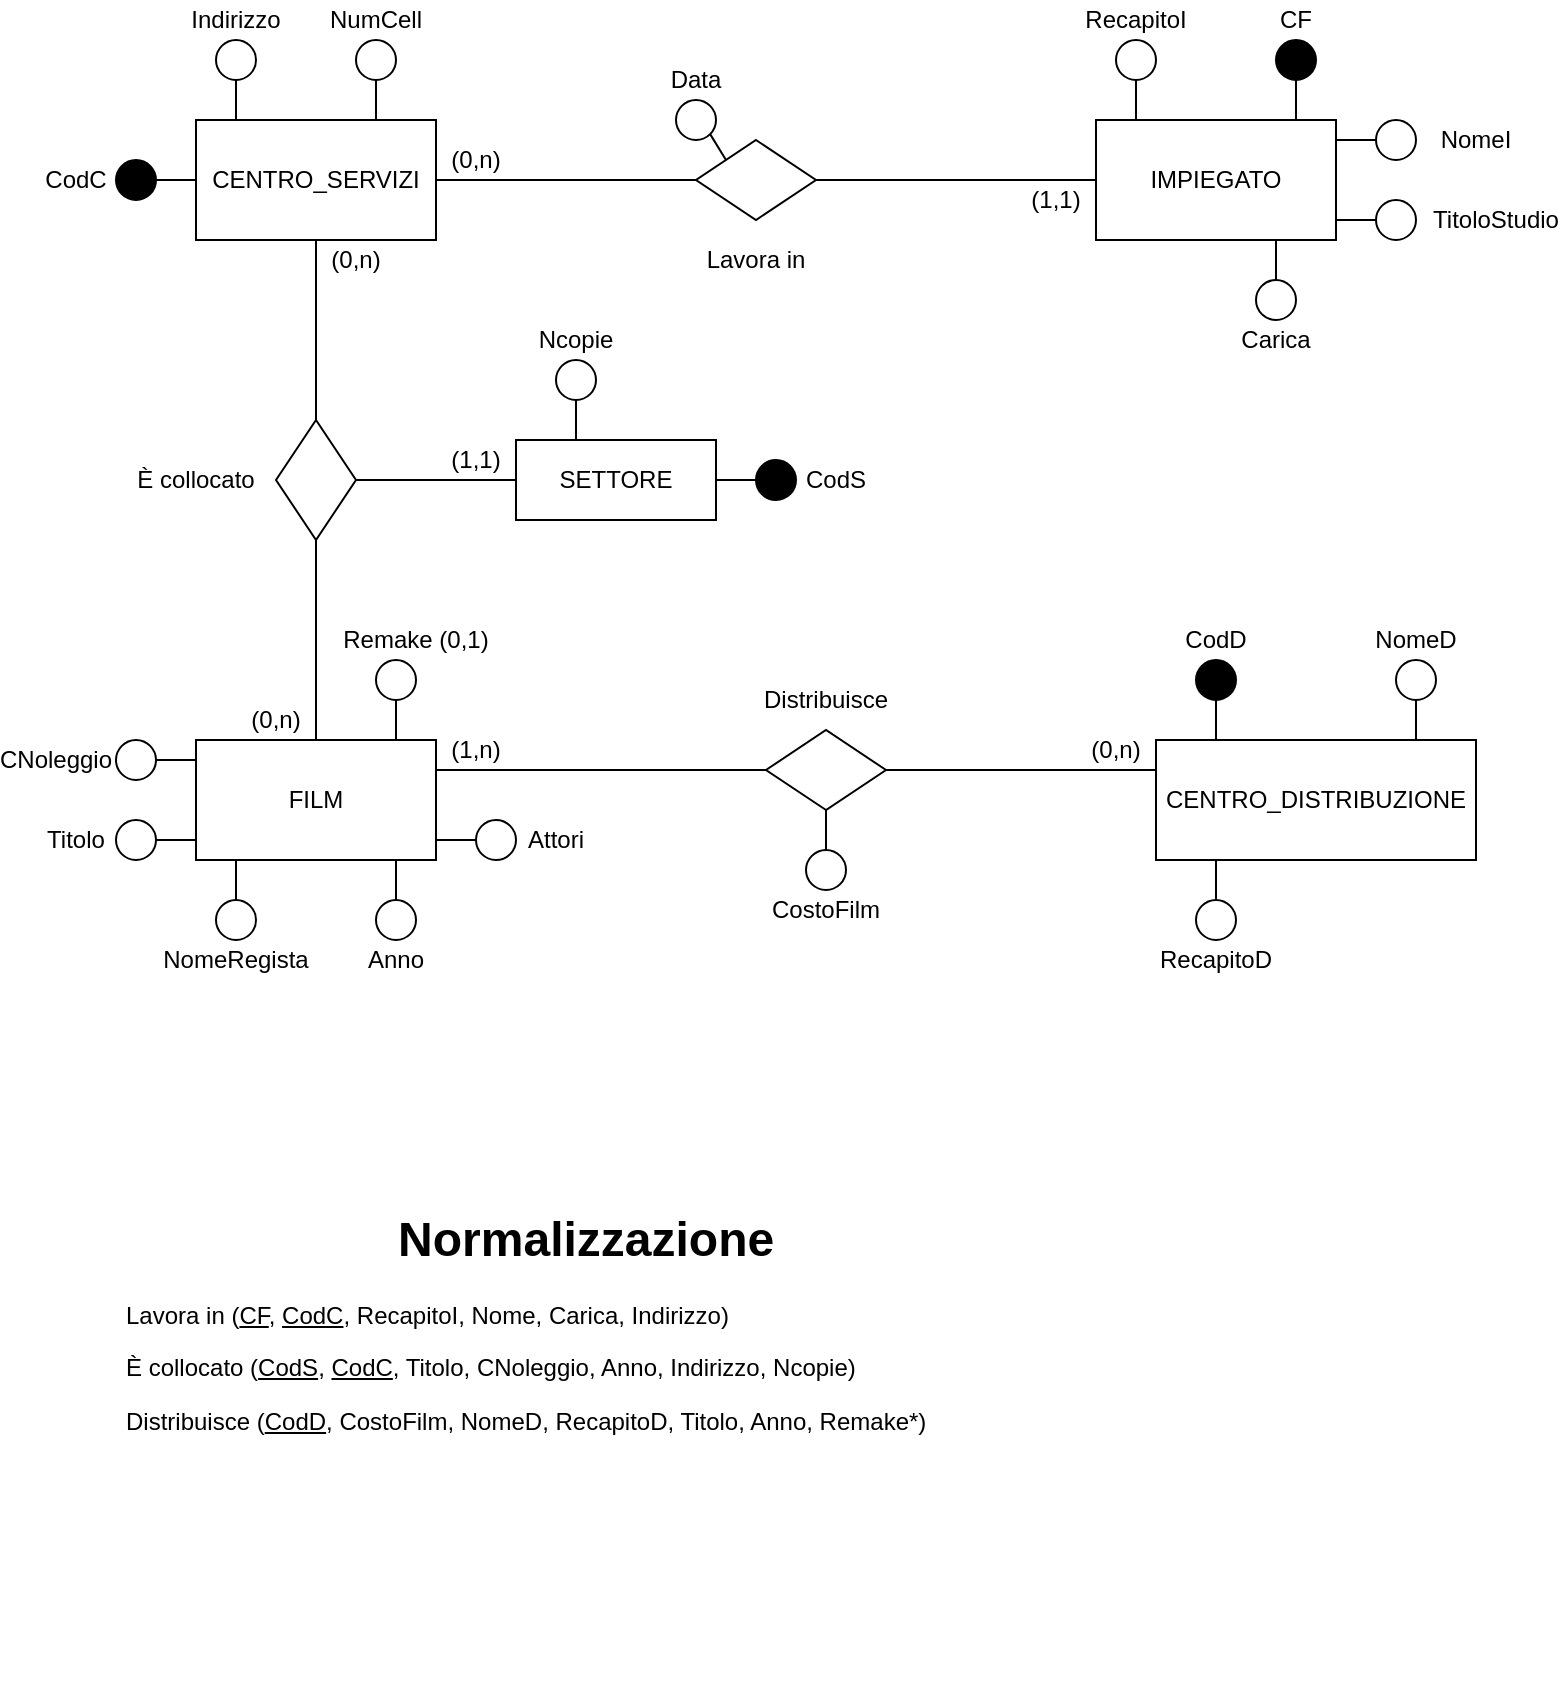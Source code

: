 <mxfile version="14.6.9" type="device"><diagram id="UICbXSO0wqCu5OpXrjIo" name="Page-1"><mxGraphModel dx="1422" dy="705" grid="1" gridSize="10" guides="1" tooltips="1" connect="1" arrows="1" fold="1" page="1" pageScale="1" pageWidth="827" pageHeight="1169" math="0" shadow="0"><root><mxCell id="0"/><mxCell id="1" parent="0"/><mxCell id="vdM5OVawmxMVuScQ7yPB-11" style="edgeStyle=orthogonalEdgeStyle;rounded=0;orthogonalLoop=1;jettySize=auto;html=1;exitX=1;exitY=0.5;exitDx=0;exitDy=0;endArrow=none;endFill=0;" parent="1" source="vdM5OVawmxMVuScQ7yPB-1" target="vdM5OVawmxMVuScQ7yPB-12" edge="1"><mxGeometry relative="1" as="geometry"><mxPoint x="300" y="170.2" as="targetPoint"/></mxGeometry></mxCell><mxCell id="vdM5OVawmxMVuScQ7yPB-34" style="edgeStyle=orthogonalEdgeStyle;rounded=0;orthogonalLoop=1;jettySize=auto;html=1;endArrow=none;endFill=0;" parent="1" source="vdM5OVawmxMVuScQ7yPB-1" target="vdM5OVawmxMVuScQ7yPB-35" edge="1"><mxGeometry relative="1" as="geometry"><mxPoint x="160" y="280" as="targetPoint"/></mxGeometry></mxCell><mxCell id="vdM5OVawmxMVuScQ7yPB-1" value="CENTRO_SERVIZI" style="rounded=0;whiteSpace=wrap;html=1;" parent="1" vertex="1"><mxGeometry x="100" y="140" width="120" height="60" as="geometry"/></mxCell><mxCell id="vdM5OVawmxMVuScQ7yPB-2" style="edgeStyle=orthogonalEdgeStyle;rounded=0;orthogonalLoop=1;jettySize=auto;html=1;endArrow=none;endFill=0;" parent="1" source="vdM5OVawmxMVuScQ7yPB-3" edge="1"><mxGeometry relative="1" as="geometry"><mxPoint x="100" y="170" as="targetPoint"/></mxGeometry></mxCell><mxCell id="vdM5OVawmxMVuScQ7yPB-3" value="" style="ellipse;whiteSpace=wrap;html=1;aspect=fixed;fillColor=#000000;" parent="1" vertex="1"><mxGeometry x="60" y="160" width="20" height="20" as="geometry"/></mxCell><mxCell id="vdM5OVawmxMVuScQ7yPB-4" value="CodC" style="text;html=1;strokeColor=none;fillColor=none;align=center;verticalAlign=middle;whiteSpace=wrap;rounded=0;" parent="1" vertex="1"><mxGeometry x="20" y="160" width="40" height="20" as="geometry"/></mxCell><mxCell id="vdM5OVawmxMVuScQ7yPB-5" style="edgeStyle=orthogonalEdgeStyle;rounded=0;orthogonalLoop=1;jettySize=auto;html=1;exitX=0.25;exitY=0;exitDx=0;exitDy=0;endArrow=none;endFill=0;" parent="1" edge="1"><mxGeometry relative="1" as="geometry"><mxPoint x="120" y="120" as="targetPoint"/><mxPoint x="120" y="140" as="sourcePoint"/></mxGeometry></mxCell><mxCell id="vdM5OVawmxMVuScQ7yPB-6" value="Indirizzo" style="text;html=1;strokeColor=none;fillColor=none;align=center;verticalAlign=middle;whiteSpace=wrap;rounded=0;" parent="1" vertex="1"><mxGeometry x="100" y="80" width="40" height="20" as="geometry"/></mxCell><mxCell id="vdM5OVawmxMVuScQ7yPB-7" value="" style="ellipse;whiteSpace=wrap;html=1;aspect=fixed;fillColor=#FFFFFF;" parent="1" vertex="1"><mxGeometry x="110" y="100" width="20" height="20" as="geometry"/></mxCell><mxCell id="vdM5OVawmxMVuScQ7yPB-8" style="edgeStyle=orthogonalEdgeStyle;rounded=0;orthogonalLoop=1;jettySize=auto;html=1;exitX=0.25;exitY=0;exitDx=0;exitDy=0;endArrow=none;endFill=0;" parent="1" edge="1"><mxGeometry relative="1" as="geometry"><mxPoint x="190" y="120" as="targetPoint"/><mxPoint x="190" y="140" as="sourcePoint"/></mxGeometry></mxCell><mxCell id="vdM5OVawmxMVuScQ7yPB-9" value="NumCell" style="text;html=1;strokeColor=none;fillColor=none;align=center;verticalAlign=middle;whiteSpace=wrap;rounded=0;" parent="1" vertex="1"><mxGeometry x="170" y="80" width="40" height="20" as="geometry"/></mxCell><mxCell id="vdM5OVawmxMVuScQ7yPB-10" value="" style="ellipse;whiteSpace=wrap;html=1;aspect=fixed;fillColor=#FFFFFF;" parent="1" vertex="1"><mxGeometry x="180" y="100" width="20" height="20" as="geometry"/></mxCell><mxCell id="vdM5OVawmxMVuScQ7yPB-13" style="edgeStyle=orthogonalEdgeStyle;rounded=0;orthogonalLoop=1;jettySize=auto;html=1;exitX=1;exitY=0.5;exitDx=0;exitDy=0;endArrow=none;endFill=0;" parent="1" source="vdM5OVawmxMVuScQ7yPB-12" target="vdM5OVawmxMVuScQ7yPB-14" edge="1"><mxGeometry relative="1" as="geometry"><mxPoint x="480" y="170.2" as="targetPoint"/></mxGeometry></mxCell><mxCell id="vdM5OVawmxMVuScQ7yPB-15" style="rounded=0;orthogonalLoop=1;jettySize=auto;html=1;exitX=0;exitY=0;exitDx=0;exitDy=0;endArrow=none;endFill=0;entryX=1;entryY=1;entryDx=0;entryDy=0;" parent="1" source="vdM5OVawmxMVuScQ7yPB-12" target="vdM5OVawmxMVuScQ7yPB-16" edge="1"><mxGeometry relative="1" as="geometry"><mxPoint x="365" y="130" as="targetPoint"/></mxGeometry></mxCell><mxCell id="vdM5OVawmxMVuScQ7yPB-12" value="" style="rhombus;whiteSpace=wrap;html=1;fillColor=#FFFFFF;" parent="1" vertex="1"><mxGeometry x="350" y="150" width="60" height="40" as="geometry"/></mxCell><mxCell id="vdM5OVawmxMVuScQ7yPB-14" value="IMPIEGATO" style="rounded=0;whiteSpace=wrap;html=1;fillColor=#FFFFFF;" parent="1" vertex="1"><mxGeometry x="550" y="140" width="120" height="60" as="geometry"/></mxCell><mxCell id="vdM5OVawmxMVuScQ7yPB-16" value="" style="ellipse;whiteSpace=wrap;html=1;aspect=fixed;fillColor=#FFFFFF;" parent="1" vertex="1"><mxGeometry x="340" y="130" width="20" height="20" as="geometry"/></mxCell><mxCell id="vdM5OVawmxMVuScQ7yPB-18" value="Data" style="text;html=1;strokeColor=none;fillColor=none;align=center;verticalAlign=middle;whiteSpace=wrap;rounded=0;" parent="1" vertex="1"><mxGeometry x="330" y="110" width="40" height="20" as="geometry"/></mxCell><mxCell id="vdM5OVawmxMVuScQ7yPB-19" style="edgeStyle=orthogonalEdgeStyle;rounded=0;orthogonalLoop=1;jettySize=auto;html=1;exitX=0.25;exitY=0;exitDx=0;exitDy=0;endArrow=none;endFill=0;" parent="1" edge="1"><mxGeometry relative="1" as="geometry"><mxPoint x="570" y="120" as="targetPoint"/><mxPoint x="570" y="140" as="sourcePoint"/></mxGeometry></mxCell><mxCell id="vdM5OVawmxMVuScQ7yPB-20" value="RecapitoI" style="text;html=1;strokeColor=none;fillColor=none;align=center;verticalAlign=middle;whiteSpace=wrap;rounded=0;" parent="1" vertex="1"><mxGeometry x="550" y="80" width="40" height="20" as="geometry"/></mxCell><mxCell id="vdM5OVawmxMVuScQ7yPB-21" value="" style="ellipse;whiteSpace=wrap;html=1;aspect=fixed;fillColor=#FFFFFF;" parent="1" vertex="1"><mxGeometry x="560" y="100" width="20" height="20" as="geometry"/></mxCell><mxCell id="vdM5OVawmxMVuScQ7yPB-22" style="edgeStyle=orthogonalEdgeStyle;rounded=0;orthogonalLoop=1;jettySize=auto;html=1;exitX=0.25;exitY=0;exitDx=0;exitDy=0;endArrow=none;endFill=0;" parent="1" edge="1"><mxGeometry relative="1" as="geometry"><mxPoint x="650" y="120" as="targetPoint"/><mxPoint x="650" y="140" as="sourcePoint"/></mxGeometry></mxCell><mxCell id="vdM5OVawmxMVuScQ7yPB-23" value="CF" style="text;html=1;strokeColor=none;fillColor=none;align=center;verticalAlign=middle;whiteSpace=wrap;rounded=0;" parent="1" vertex="1"><mxGeometry x="630" y="80" width="40" height="20" as="geometry"/></mxCell><mxCell id="vdM5OVawmxMVuScQ7yPB-24" value="" style="ellipse;whiteSpace=wrap;html=1;aspect=fixed;fillColor=#000000;" parent="1" vertex="1"><mxGeometry x="640" y="100" width="20" height="20" as="geometry"/></mxCell><mxCell id="vdM5OVawmxMVuScQ7yPB-25" style="edgeStyle=orthogonalEdgeStyle;rounded=0;orthogonalLoop=1;jettySize=auto;html=1;endArrow=none;endFill=0;" parent="1" source="vdM5OVawmxMVuScQ7yPB-26" edge="1"><mxGeometry relative="1" as="geometry"><mxPoint x="670" y="150" as="targetPoint"/></mxGeometry></mxCell><mxCell id="vdM5OVawmxMVuScQ7yPB-26" value="" style="ellipse;whiteSpace=wrap;html=1;aspect=fixed;fillColor=#FFFFFF;" parent="1" vertex="1"><mxGeometry x="690" y="140" width="20" height="20" as="geometry"/></mxCell><mxCell id="vdM5OVawmxMVuScQ7yPB-27" value="NomeI" style="text;html=1;strokeColor=none;fillColor=none;align=center;verticalAlign=middle;whiteSpace=wrap;rounded=0;" parent="1" vertex="1"><mxGeometry x="720" y="140" width="40" height="20" as="geometry"/></mxCell><mxCell id="vdM5OVawmxMVuScQ7yPB-28" style="edgeStyle=orthogonalEdgeStyle;rounded=0;orthogonalLoop=1;jettySize=auto;html=1;endArrow=none;endFill=0;" parent="1" source="vdM5OVawmxMVuScQ7yPB-29" edge="1"><mxGeometry relative="1" as="geometry"><mxPoint x="670" y="190" as="targetPoint"/></mxGeometry></mxCell><mxCell id="vdM5OVawmxMVuScQ7yPB-29" value="" style="ellipse;whiteSpace=wrap;html=1;aspect=fixed;fillColor=#FFFFFF;" parent="1" vertex="1"><mxGeometry x="690" y="180" width="20" height="20" as="geometry"/></mxCell><mxCell id="vdM5OVawmxMVuScQ7yPB-30" value="TitoloStudio" style="text;html=1;strokeColor=none;fillColor=none;align=center;verticalAlign=middle;whiteSpace=wrap;rounded=0;" parent="1" vertex="1"><mxGeometry x="730" y="180" width="40" height="20" as="geometry"/></mxCell><mxCell id="vdM5OVawmxMVuScQ7yPB-31" value="Carica" style="text;html=1;strokeColor=none;fillColor=none;align=center;verticalAlign=middle;whiteSpace=wrap;rounded=0;" parent="1" vertex="1"><mxGeometry x="620" y="240" width="40" height="20" as="geometry"/></mxCell><mxCell id="vdM5OVawmxMVuScQ7yPB-32" style="edgeStyle=orthogonalEdgeStyle;rounded=0;orthogonalLoop=1;jettySize=auto;html=1;startArrow=none;startFill=0;endArrow=none;endFill=0;" parent="1" source="vdM5OVawmxMVuScQ7yPB-33" edge="1"><mxGeometry relative="1" as="geometry"><mxPoint x="640" y="200" as="targetPoint"/></mxGeometry></mxCell><mxCell id="vdM5OVawmxMVuScQ7yPB-33" value="" style="ellipse;whiteSpace=wrap;html=1;aspect=fixed;fillColor=#FFFFFF;" parent="1" vertex="1"><mxGeometry x="630" y="220" width="20" height="20" as="geometry"/></mxCell><mxCell id="vdM5OVawmxMVuScQ7yPB-36" style="edgeStyle=orthogonalEdgeStyle;rounded=0;orthogonalLoop=1;jettySize=auto;html=1;exitX=0.5;exitY=1;exitDx=0;exitDy=0;endArrow=none;endFill=0;" parent="1" source="vdM5OVawmxMVuScQ7yPB-35" target="vdM5OVawmxMVuScQ7yPB-48" edge="1"><mxGeometry relative="1" as="geometry"><mxPoint x="160.2" y="470" as="targetPoint"/></mxGeometry></mxCell><mxCell id="vdM5OVawmxMVuScQ7yPB-40" style="edgeStyle=orthogonalEdgeStyle;rounded=0;orthogonalLoop=1;jettySize=auto;html=1;exitX=1;exitY=0.5;exitDx=0;exitDy=0;endArrow=none;endFill=0;" parent="1" source="vdM5OVawmxMVuScQ7yPB-35" target="vdM5OVawmxMVuScQ7yPB-41" edge="1"><mxGeometry relative="1" as="geometry"><mxPoint x="300" y="320.2" as="targetPoint"/></mxGeometry></mxCell><mxCell id="vdM5OVawmxMVuScQ7yPB-35" value="" style="rhombus;whiteSpace=wrap;html=1;fillColor=#FFFFFF;" parent="1" vertex="1"><mxGeometry x="140" y="290" width="40" height="60" as="geometry"/></mxCell><mxCell id="vdM5OVawmxMVuScQ7yPB-38" value="Lavora in" style="text;html=1;strokeColor=none;fillColor=none;align=center;verticalAlign=middle;whiteSpace=wrap;rounded=0;" parent="1" vertex="1"><mxGeometry x="350" y="200" width="60" height="20" as="geometry"/></mxCell><mxCell id="vdM5OVawmxMVuScQ7yPB-39" value="È collocato" style="text;html=1;strokeColor=none;fillColor=none;align=center;verticalAlign=middle;whiteSpace=wrap;rounded=0;" parent="1" vertex="1"><mxGeometry x="60" y="310" width="80" height="20" as="geometry"/></mxCell><mxCell id="vdM5OVawmxMVuScQ7yPB-41" value="SETTORE" style="rounded=0;whiteSpace=wrap;html=1;fillColor=#FFFFFF;" parent="1" vertex="1"><mxGeometry x="260" y="300" width="100" height="40" as="geometry"/></mxCell><mxCell id="vdM5OVawmxMVuScQ7yPB-42" style="edgeStyle=orthogonalEdgeStyle;rounded=0;orthogonalLoop=1;jettySize=auto;html=1;exitX=0.25;exitY=0;exitDx=0;exitDy=0;endArrow=none;endFill=0;" parent="1" edge="1"><mxGeometry relative="1" as="geometry"><mxPoint x="290" y="280" as="targetPoint"/><mxPoint x="290" y="300" as="sourcePoint"/></mxGeometry></mxCell><mxCell id="vdM5OVawmxMVuScQ7yPB-43" value="Ncopie" style="text;html=1;strokeColor=none;fillColor=none;align=center;verticalAlign=middle;whiteSpace=wrap;rounded=0;" parent="1" vertex="1"><mxGeometry x="270" y="240" width="40" height="20" as="geometry"/></mxCell><mxCell id="vdM5OVawmxMVuScQ7yPB-44" value="" style="ellipse;whiteSpace=wrap;html=1;aspect=fixed;fillColor=#FFFFFF;" parent="1" vertex="1"><mxGeometry x="280" y="260" width="20" height="20" as="geometry"/></mxCell><mxCell id="vdM5OVawmxMVuScQ7yPB-45" style="edgeStyle=orthogonalEdgeStyle;rounded=0;orthogonalLoop=1;jettySize=auto;html=1;endArrow=none;endFill=0;" parent="1" source="vdM5OVawmxMVuScQ7yPB-46" edge="1"><mxGeometry relative="1" as="geometry"><mxPoint x="360" y="320" as="targetPoint"/></mxGeometry></mxCell><mxCell id="vdM5OVawmxMVuScQ7yPB-46" value="" style="ellipse;whiteSpace=wrap;html=1;aspect=fixed;fillColor=#000000;" parent="1" vertex="1"><mxGeometry x="380" y="310" width="20" height="20" as="geometry"/></mxCell><mxCell id="vdM5OVawmxMVuScQ7yPB-47" value="CodS" style="text;html=1;strokeColor=none;fillColor=none;align=center;verticalAlign=middle;whiteSpace=wrap;rounded=0;" parent="1" vertex="1"><mxGeometry x="400" y="310" width="40" height="20" as="geometry"/></mxCell><mxCell id="vdM5OVawmxMVuScQ7yPB-67" style="edgeStyle=orthogonalEdgeStyle;rounded=0;orthogonalLoop=1;jettySize=auto;html=1;exitX=1;exitY=0.25;exitDx=0;exitDy=0;endArrow=none;endFill=0;" parent="1" source="vdM5OVawmxMVuScQ7yPB-48" target="vdM5OVawmxMVuScQ7yPB-68" edge="1"><mxGeometry relative="1" as="geometry"><mxPoint x="440" y="465" as="targetPoint"/></mxGeometry></mxCell><mxCell id="vdM5OVawmxMVuScQ7yPB-48" value="FILM" style="rounded=0;whiteSpace=wrap;html=1;" parent="1" vertex="1"><mxGeometry x="100.0" y="450" width="120" height="60" as="geometry"/></mxCell><mxCell id="vdM5OVawmxMVuScQ7yPB-49" style="edgeStyle=orthogonalEdgeStyle;rounded=0;orthogonalLoop=1;jettySize=auto;html=1;endArrow=none;endFill=0;" parent="1" source="vdM5OVawmxMVuScQ7yPB-50" edge="1"><mxGeometry relative="1" as="geometry"><mxPoint x="100" y="460" as="targetPoint"/></mxGeometry></mxCell><mxCell id="vdM5OVawmxMVuScQ7yPB-50" value="" style="ellipse;whiteSpace=wrap;html=1;aspect=fixed;fillColor=#ffffff;" parent="1" vertex="1"><mxGeometry x="60" y="450" width="20" height="20" as="geometry"/></mxCell><mxCell id="vdM5OVawmxMVuScQ7yPB-51" value="CNoleggio" style="text;html=1;strokeColor=none;fillColor=none;align=center;verticalAlign=middle;whiteSpace=wrap;rounded=0;" parent="1" vertex="1"><mxGeometry x="10" y="450" width="40" height="20" as="geometry"/></mxCell><mxCell id="vdM5OVawmxMVuScQ7yPB-52" style="edgeStyle=orthogonalEdgeStyle;rounded=0;orthogonalLoop=1;jettySize=auto;html=1;endArrow=none;endFill=0;" parent="1" source="vdM5OVawmxMVuScQ7yPB-53" edge="1"><mxGeometry relative="1" as="geometry"><mxPoint x="100" y="500" as="targetPoint"/></mxGeometry></mxCell><mxCell id="vdM5OVawmxMVuScQ7yPB-53" value="" style="ellipse;whiteSpace=wrap;html=1;aspect=fixed;fillColor=#ffffff;" parent="1" vertex="1"><mxGeometry x="60" y="490" width="20" height="20" as="geometry"/></mxCell><mxCell id="vdM5OVawmxMVuScQ7yPB-54" value="Titolo" style="text;html=1;strokeColor=none;fillColor=none;align=center;verticalAlign=middle;whiteSpace=wrap;rounded=0;" parent="1" vertex="1"><mxGeometry x="20" y="490" width="40" height="20" as="geometry"/></mxCell><mxCell id="vdM5OVawmxMVuScQ7yPB-55" value="NomeRegista" style="text;html=1;strokeColor=none;fillColor=none;align=center;verticalAlign=middle;whiteSpace=wrap;rounded=0;" parent="1" vertex="1"><mxGeometry x="80" y="550" width="80" height="20" as="geometry"/></mxCell><mxCell id="vdM5OVawmxMVuScQ7yPB-56" style="edgeStyle=orthogonalEdgeStyle;rounded=0;orthogonalLoop=1;jettySize=auto;html=1;startArrow=none;startFill=0;endArrow=none;endFill=0;" parent="1" source="vdM5OVawmxMVuScQ7yPB-57" edge="1"><mxGeometry relative="1" as="geometry"><mxPoint x="120" y="510" as="targetPoint"/></mxGeometry></mxCell><mxCell id="vdM5OVawmxMVuScQ7yPB-57" value="" style="ellipse;whiteSpace=wrap;html=1;aspect=fixed;fillColor=#FFFFFF;" parent="1" vertex="1"><mxGeometry x="110" y="530" width="20" height="20" as="geometry"/></mxCell><mxCell id="vdM5OVawmxMVuScQ7yPB-58" value="Anno" style="text;html=1;strokeColor=none;fillColor=none;align=center;verticalAlign=middle;whiteSpace=wrap;rounded=0;" parent="1" vertex="1"><mxGeometry x="180" y="550" width="40" height="20" as="geometry"/></mxCell><mxCell id="vdM5OVawmxMVuScQ7yPB-59" style="edgeStyle=orthogonalEdgeStyle;rounded=0;orthogonalLoop=1;jettySize=auto;html=1;startArrow=none;startFill=0;endArrow=none;endFill=0;" parent="1" source="vdM5OVawmxMVuScQ7yPB-60" edge="1"><mxGeometry relative="1" as="geometry"><mxPoint x="200" y="510" as="targetPoint"/></mxGeometry></mxCell><mxCell id="vdM5OVawmxMVuScQ7yPB-60" value="" style="ellipse;whiteSpace=wrap;html=1;aspect=fixed;fillColor=#FFFFFF;" parent="1" vertex="1"><mxGeometry x="190" y="530" width="20" height="20" as="geometry"/></mxCell><mxCell id="vdM5OVawmxMVuScQ7yPB-61" style="edgeStyle=orthogonalEdgeStyle;rounded=0;orthogonalLoop=1;jettySize=auto;html=1;exitX=0.25;exitY=0;exitDx=0;exitDy=0;endArrow=none;endFill=0;" parent="1" edge="1"><mxGeometry relative="1" as="geometry"><mxPoint x="200" y="430" as="targetPoint"/><mxPoint x="200" y="450" as="sourcePoint"/></mxGeometry></mxCell><mxCell id="vdM5OVawmxMVuScQ7yPB-62" value="Remake (0,1)" style="text;html=1;strokeColor=none;fillColor=none;align=center;verticalAlign=middle;whiteSpace=wrap;rounded=0;" parent="1" vertex="1"><mxGeometry x="170" y="390" width="80" height="20" as="geometry"/></mxCell><mxCell id="vdM5OVawmxMVuScQ7yPB-63" value="" style="ellipse;whiteSpace=wrap;html=1;aspect=fixed;fillColor=#ffffff;" parent="1" vertex="1"><mxGeometry x="190" y="410" width="20" height="20" as="geometry"/></mxCell><mxCell id="vdM5OVawmxMVuScQ7yPB-64" style="edgeStyle=orthogonalEdgeStyle;rounded=0;orthogonalLoop=1;jettySize=auto;html=1;endArrow=none;endFill=0;" parent="1" source="vdM5OVawmxMVuScQ7yPB-65" edge="1"><mxGeometry relative="1" as="geometry"><mxPoint x="220" y="500" as="targetPoint"/></mxGeometry></mxCell><mxCell id="vdM5OVawmxMVuScQ7yPB-65" value="" style="ellipse;whiteSpace=wrap;html=1;aspect=fixed;fillColor=#ffffff;" parent="1" vertex="1"><mxGeometry x="240" y="490" width="20" height="20" as="geometry"/></mxCell><mxCell id="vdM5OVawmxMVuScQ7yPB-66" value="Attori" style="text;html=1;strokeColor=none;fillColor=none;align=center;verticalAlign=middle;whiteSpace=wrap;rounded=0;" parent="1" vertex="1"><mxGeometry x="260" y="490" width="40" height="20" as="geometry"/></mxCell><mxCell id="vdM5OVawmxMVuScQ7yPB-69" style="edgeStyle=orthogonalEdgeStyle;rounded=0;orthogonalLoop=1;jettySize=auto;html=1;exitX=0;exitY=0.5;exitDx=0;exitDy=0;endArrow=none;endFill=0;entryX=0;entryY=0.25;entryDx=0;entryDy=0;" parent="1" source="vdM5OVawmxMVuScQ7yPB-68" target="vdM5OVawmxMVuScQ7yPB-70" edge="1"><mxGeometry relative="1" as="geometry"><mxPoint x="570" y="465" as="targetPoint"/></mxGeometry></mxCell><mxCell id="vdM5OVawmxMVuScQ7yPB-68" value="" style="rhombus;whiteSpace=wrap;html=1;fillColor=#ffffff;direction=west;" parent="1" vertex="1"><mxGeometry x="385" y="445" width="60" height="40" as="geometry"/></mxCell><mxCell id="vdM5OVawmxMVuScQ7yPB-70" value="CENTRO_DISTRIBUZIONE" style="rounded=0;whiteSpace=wrap;html=1;fillColor=#ffffff;" parent="1" vertex="1"><mxGeometry x="580" y="450" width="160" height="60" as="geometry"/></mxCell><mxCell id="vdM5OVawmxMVuScQ7yPB-71" value="Distribuisce" style="text;html=1;strokeColor=none;fillColor=none;align=center;verticalAlign=middle;whiteSpace=wrap;rounded=0;" parent="1" vertex="1"><mxGeometry x="395" y="420" width="40" height="20" as="geometry"/></mxCell><mxCell id="vdM5OVawmxMVuScQ7yPB-73" value="CostoFilm" style="text;html=1;strokeColor=none;fillColor=none;align=center;verticalAlign=middle;whiteSpace=wrap;rounded=0;" parent="1" vertex="1"><mxGeometry x="395" y="525" width="40" height="20" as="geometry"/></mxCell><mxCell id="vdM5OVawmxMVuScQ7yPB-74" style="edgeStyle=orthogonalEdgeStyle;rounded=0;orthogonalLoop=1;jettySize=auto;html=1;startArrow=none;startFill=0;endArrow=none;endFill=0;" parent="1" source="vdM5OVawmxMVuScQ7yPB-75" edge="1"><mxGeometry relative="1" as="geometry"><mxPoint x="415" y="485" as="targetPoint"/></mxGeometry></mxCell><mxCell id="vdM5OVawmxMVuScQ7yPB-75" value="" style="ellipse;whiteSpace=wrap;html=1;aspect=fixed;fillColor=#FFFFFF;" parent="1" vertex="1"><mxGeometry x="405" y="505" width="20" height="20" as="geometry"/></mxCell><mxCell id="vdM5OVawmxMVuScQ7yPB-76" style="edgeStyle=orthogonalEdgeStyle;rounded=0;orthogonalLoop=1;jettySize=auto;html=1;exitX=0.25;exitY=0;exitDx=0;exitDy=0;endArrow=none;endFill=0;" parent="1" edge="1"><mxGeometry relative="1" as="geometry"><mxPoint x="610" y="430" as="targetPoint"/><mxPoint x="610" y="450" as="sourcePoint"/></mxGeometry></mxCell><mxCell id="vdM5OVawmxMVuScQ7yPB-77" value="CodD" style="text;html=1;strokeColor=none;fillColor=none;align=center;verticalAlign=middle;whiteSpace=wrap;rounded=0;" parent="1" vertex="1"><mxGeometry x="590" y="390" width="40" height="20" as="geometry"/></mxCell><mxCell id="vdM5OVawmxMVuScQ7yPB-78" value="" style="ellipse;whiteSpace=wrap;html=1;aspect=fixed;fillColor=#000000;" parent="1" vertex="1"><mxGeometry x="600" y="410" width="20" height="20" as="geometry"/></mxCell><mxCell id="vdM5OVawmxMVuScQ7yPB-79" style="edgeStyle=orthogonalEdgeStyle;rounded=0;orthogonalLoop=1;jettySize=auto;html=1;exitX=0.25;exitY=0;exitDx=0;exitDy=0;endArrow=none;endFill=0;" parent="1" edge="1"><mxGeometry relative="1" as="geometry"><mxPoint x="710" y="430" as="targetPoint"/><mxPoint x="710" y="450" as="sourcePoint"/></mxGeometry></mxCell><mxCell id="vdM5OVawmxMVuScQ7yPB-80" value="NomeD" style="text;html=1;strokeColor=none;fillColor=none;align=center;verticalAlign=middle;whiteSpace=wrap;rounded=0;" parent="1" vertex="1"><mxGeometry x="690" y="390" width="40" height="20" as="geometry"/></mxCell><mxCell id="vdM5OVawmxMVuScQ7yPB-81" value="" style="ellipse;whiteSpace=wrap;html=1;aspect=fixed;fillColor=#ffffff;" parent="1" vertex="1"><mxGeometry x="700" y="410" width="20" height="20" as="geometry"/></mxCell><mxCell id="vdM5OVawmxMVuScQ7yPB-82" value="RecapitoD" style="text;html=1;strokeColor=none;fillColor=none;align=center;verticalAlign=middle;whiteSpace=wrap;rounded=0;" parent="1" vertex="1"><mxGeometry x="590" y="550" width="40" height="20" as="geometry"/></mxCell><mxCell id="vdM5OVawmxMVuScQ7yPB-83" style="edgeStyle=orthogonalEdgeStyle;rounded=0;orthogonalLoop=1;jettySize=auto;html=1;startArrow=none;startFill=0;endArrow=none;endFill=0;" parent="1" source="vdM5OVawmxMVuScQ7yPB-84" edge="1"><mxGeometry relative="1" as="geometry"><mxPoint x="610" y="510" as="targetPoint"/></mxGeometry></mxCell><mxCell id="vdM5OVawmxMVuScQ7yPB-84" value="" style="ellipse;whiteSpace=wrap;html=1;aspect=fixed;fillColor=#FFFFFF;" parent="1" vertex="1"><mxGeometry x="600" y="530" width="20" height="20" as="geometry"/></mxCell><mxCell id="vdM5OVawmxMVuScQ7yPB-85" value="&lt;h1 style=&quot;text-align: center&quot;&gt;&amp;nbsp; &amp;nbsp; &amp;nbsp; &amp;nbsp; &amp;nbsp;Normalizzazione&lt;/h1&gt;&lt;p&gt;Lavora in (&lt;u&gt;CF&lt;/u&gt;, &lt;u&gt;CodC&lt;/u&gt;, RecapitoI, Nome, Carica, Indirizzo)&lt;/p&gt;&lt;p&gt;È collocato (&lt;u&gt;CodS&lt;/u&gt;, &lt;u&gt;CodC&lt;/u&gt;, Titolo, CNoleggio, Anno, Indirizzo, Ncopie)&lt;/p&gt;&lt;p&gt;Distribuisce (&lt;u&gt;CodD&lt;/u&gt;, CostoFilm, NomeD, RecapitoD, Titolo, Anno, Remake*)&lt;/p&gt;" style="text;html=1;strokeColor=none;fillColor=none;spacing=5;spacingTop=-20;whiteSpace=wrap;overflow=hidden;rounded=0;" parent="1" vertex="1"><mxGeometry x="60" y="680" width="720" height="250" as="geometry"/></mxCell><mxCell id="RnfoeV5tJ1NcbCI-3khF-1" value="(0,n)" style="text;html=1;strokeColor=none;fillColor=none;align=center;verticalAlign=middle;whiteSpace=wrap;rounded=0;" vertex="1" parent="1"><mxGeometry x="160" y="200" width="40" height="20" as="geometry"/></mxCell><mxCell id="RnfoeV5tJ1NcbCI-3khF-2" value="(0,n)" style="text;html=1;strokeColor=none;fillColor=none;align=center;verticalAlign=middle;whiteSpace=wrap;rounded=0;" vertex="1" parent="1"><mxGeometry x="120" y="430" width="40" height="20" as="geometry"/></mxCell><mxCell id="RnfoeV5tJ1NcbCI-3khF-3" value="(1,n)" style="text;html=1;strokeColor=none;fillColor=none;align=center;verticalAlign=middle;whiteSpace=wrap;rounded=0;" vertex="1" parent="1"><mxGeometry x="220" y="445" width="40" height="20" as="geometry"/></mxCell><mxCell id="RnfoeV5tJ1NcbCI-3khF-4" value="(1,1)" style="text;html=1;strokeColor=none;fillColor=none;align=center;verticalAlign=middle;whiteSpace=wrap;rounded=0;" vertex="1" parent="1"><mxGeometry x="220" y="300" width="40" height="20" as="geometry"/></mxCell><mxCell id="RnfoeV5tJ1NcbCI-3khF-5" value="(0,n)" style="text;html=1;strokeColor=none;fillColor=none;align=center;verticalAlign=middle;whiteSpace=wrap;rounded=0;" vertex="1" parent="1"><mxGeometry x="220" y="150" width="40" height="20" as="geometry"/></mxCell><mxCell id="RnfoeV5tJ1NcbCI-3khF-6" value="(1,1)" style="text;html=1;strokeColor=none;fillColor=none;align=center;verticalAlign=middle;whiteSpace=wrap;rounded=0;" vertex="1" parent="1"><mxGeometry x="510" y="170" width="40" height="20" as="geometry"/></mxCell><mxCell id="RnfoeV5tJ1NcbCI-3khF-8" value="(0,n)" style="text;html=1;strokeColor=none;fillColor=none;align=center;verticalAlign=middle;whiteSpace=wrap;rounded=0;" vertex="1" parent="1"><mxGeometry x="540" y="445" width="40" height="20" as="geometry"/></mxCell></root></mxGraphModel></diagram></mxfile>